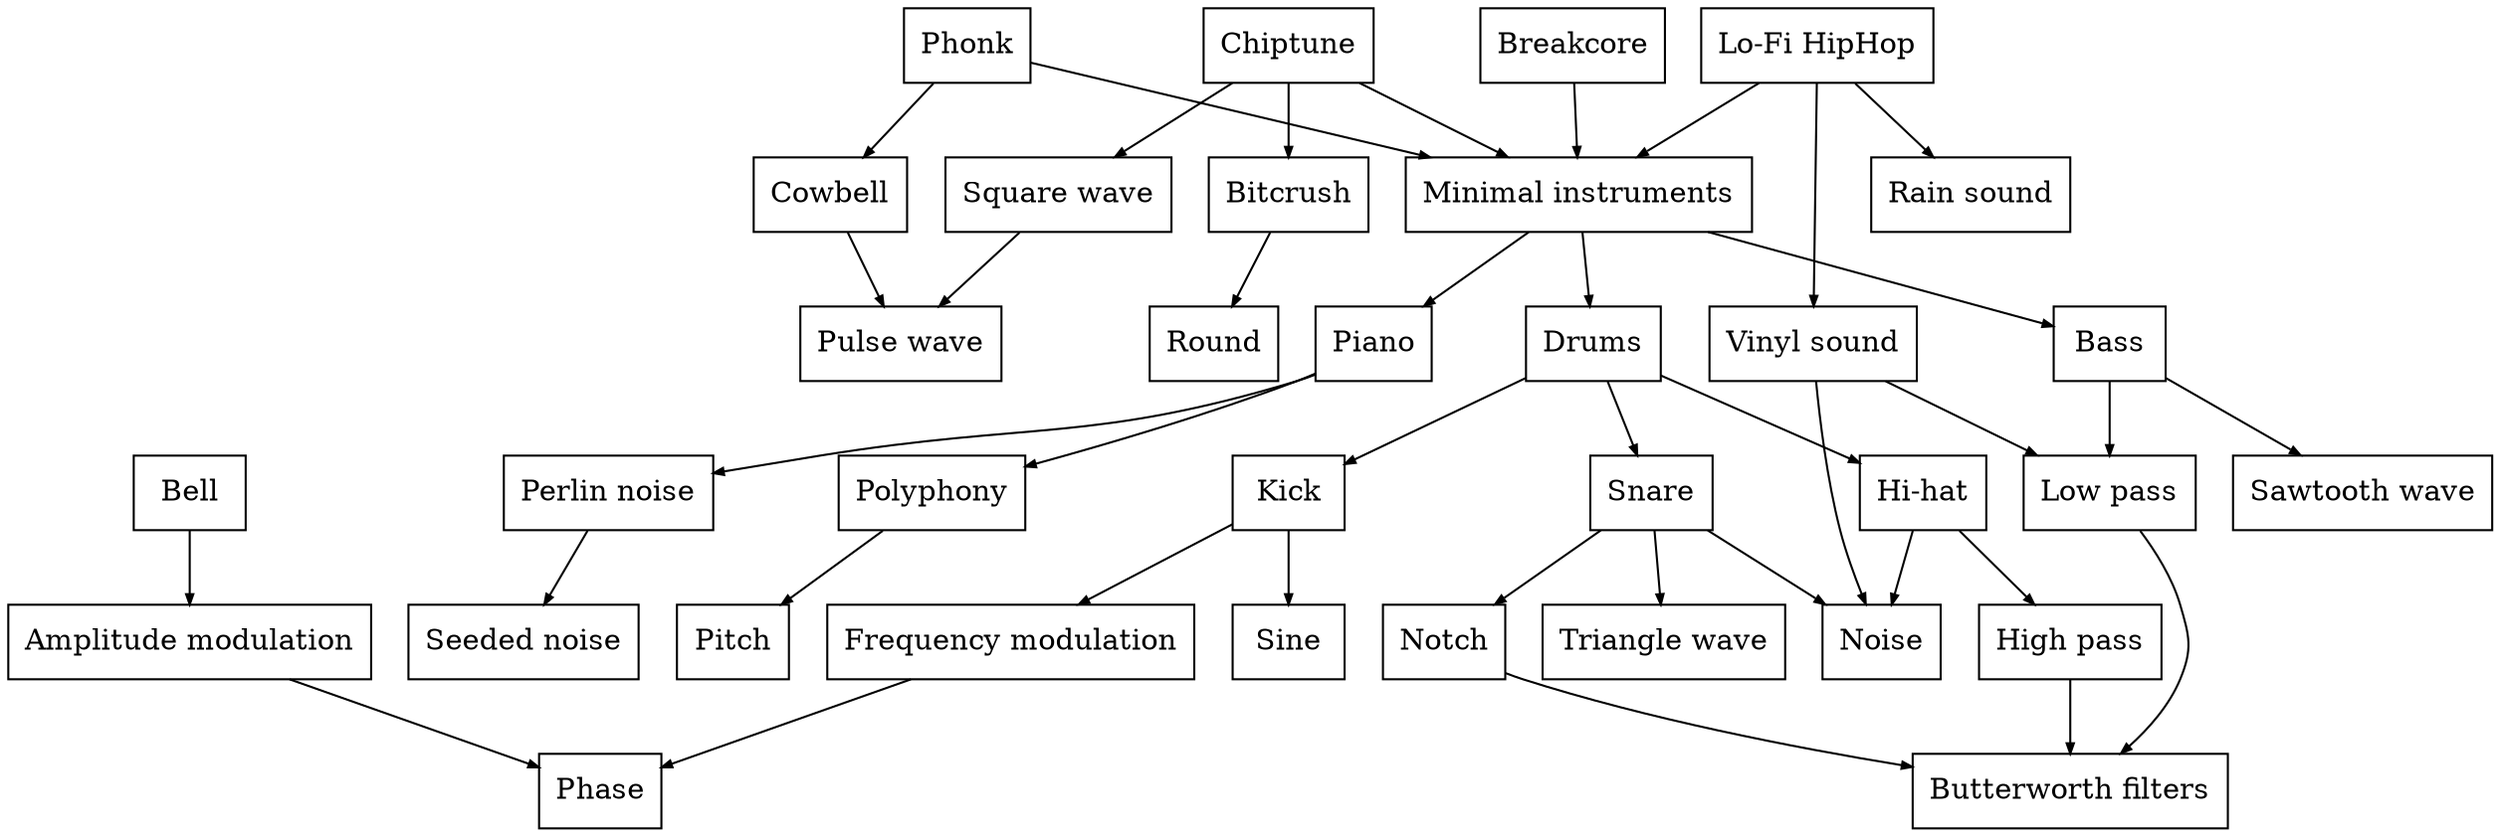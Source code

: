 digraph G {
node [shape=box]
edge[arrowsize=0.5]; // Globally

bass [label="Bass"]
sine [label="Sine"]
kick [label="Kick"]
bell [label="Bell"]
notch [label="Notch"]
snare [label="Snare"]
phase [label="Phase"]
piano [label="Piano"]
noise [label="Noise"]
drums [label="Drums"]
pitch [label="Pitch"]
round [label="Round"]
phonk [label="Phonk"]
hihat [label="Hi-hat"]
cowbell [label="Cowbell"]
rain [label="Rain sound"]
lowpass [label="Low pass"]
bitcrush [label="Bitcrush"]
chiptune [label="Chiptune"]
lofi [label="Lo-Fi HipHop"]
vinyl [label="Vinyl sound"]
highpass [label="High pass"]
perlin [label="Perlin noise"]
polyphony [label="Polyphony"]
breakcore [label="Breakcore"]
pulsewave [label="Pulse wave"]
squarewave [label="Square wave"]
sawtooth [label="Sawtooth wave"]
seedednoise [label="Seeded noise"]
trianglewave [label="Triangle wave"]
butterworth [label="Butterworth filters"]
minimalinstruments [label="Minimal instruments"]
frequencymodulation [label="Frequency modulation"]
amplitudemodulation [label="Amplitude modulation"]

lofi -> rain
kick -> sine
lofi -> vinyl
drums -> kick
vinyl -> noise
snare -> notch
drums -> hihat
drums -> snare
snare -> noise
hihat -> noise
piano -> perlin
bass -> lowpass
bass -> sawtooth
phonk -> cowbell
vinyl -> lowpass
hihat -> highpass
bitcrush -> round
piano -> polyphony
polyphony -> pitch
cowbell -> pulsewave
notch -> butterworth
chiptune -> bitcrush
snare -> trianglewave
perlin -> seedednoise
chiptune -> squarewave
lowpass -> butterworth
highpass -> butterworth
squarewave -> pulsewave
lofi -> minimalinstruments
minimalinstruments -> bass
phonk -> minimalinstruments
bell -> amplitudemodulation
minimalinstruments -> piano
minimalinstruments -> drums
kick -> frequencymodulation
amplitudemodulation -> phase
frequencymodulation -> phase
chiptune -> minimalinstruments
breakcore -> minimalinstruments
}


